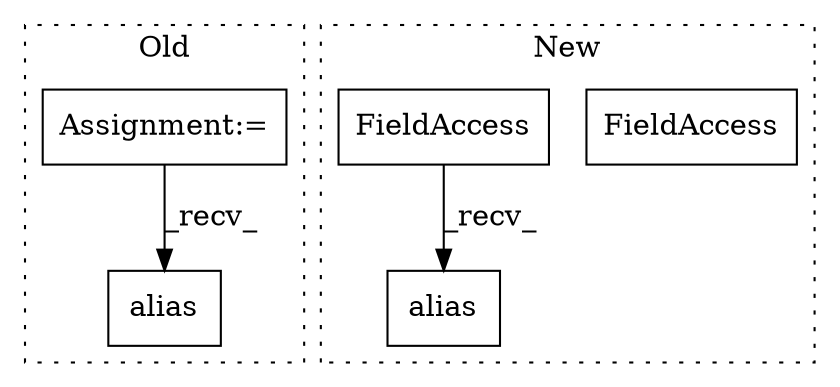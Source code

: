 digraph G {
subgraph cluster0 {
1 [label="alias" a="32" s="1658" l="7" shape="box"];
4 [label="Assignment:=" a="7" s="1453" l="21" shape="box"];
label = "Old";
style="dotted";
}
subgraph cluster1 {
2 [label="alias" a="32" s="1754" l="7" shape="box"];
3 [label="FieldAccess" a="22" s="1701" l="52" shape="box"];
5 [label="FieldAccess" a="22" s="1701" l="52" shape="box"];
label = "New";
style="dotted";
}
4 -> 1 [label="_recv_"];
5 -> 2 [label="_recv_"];
}